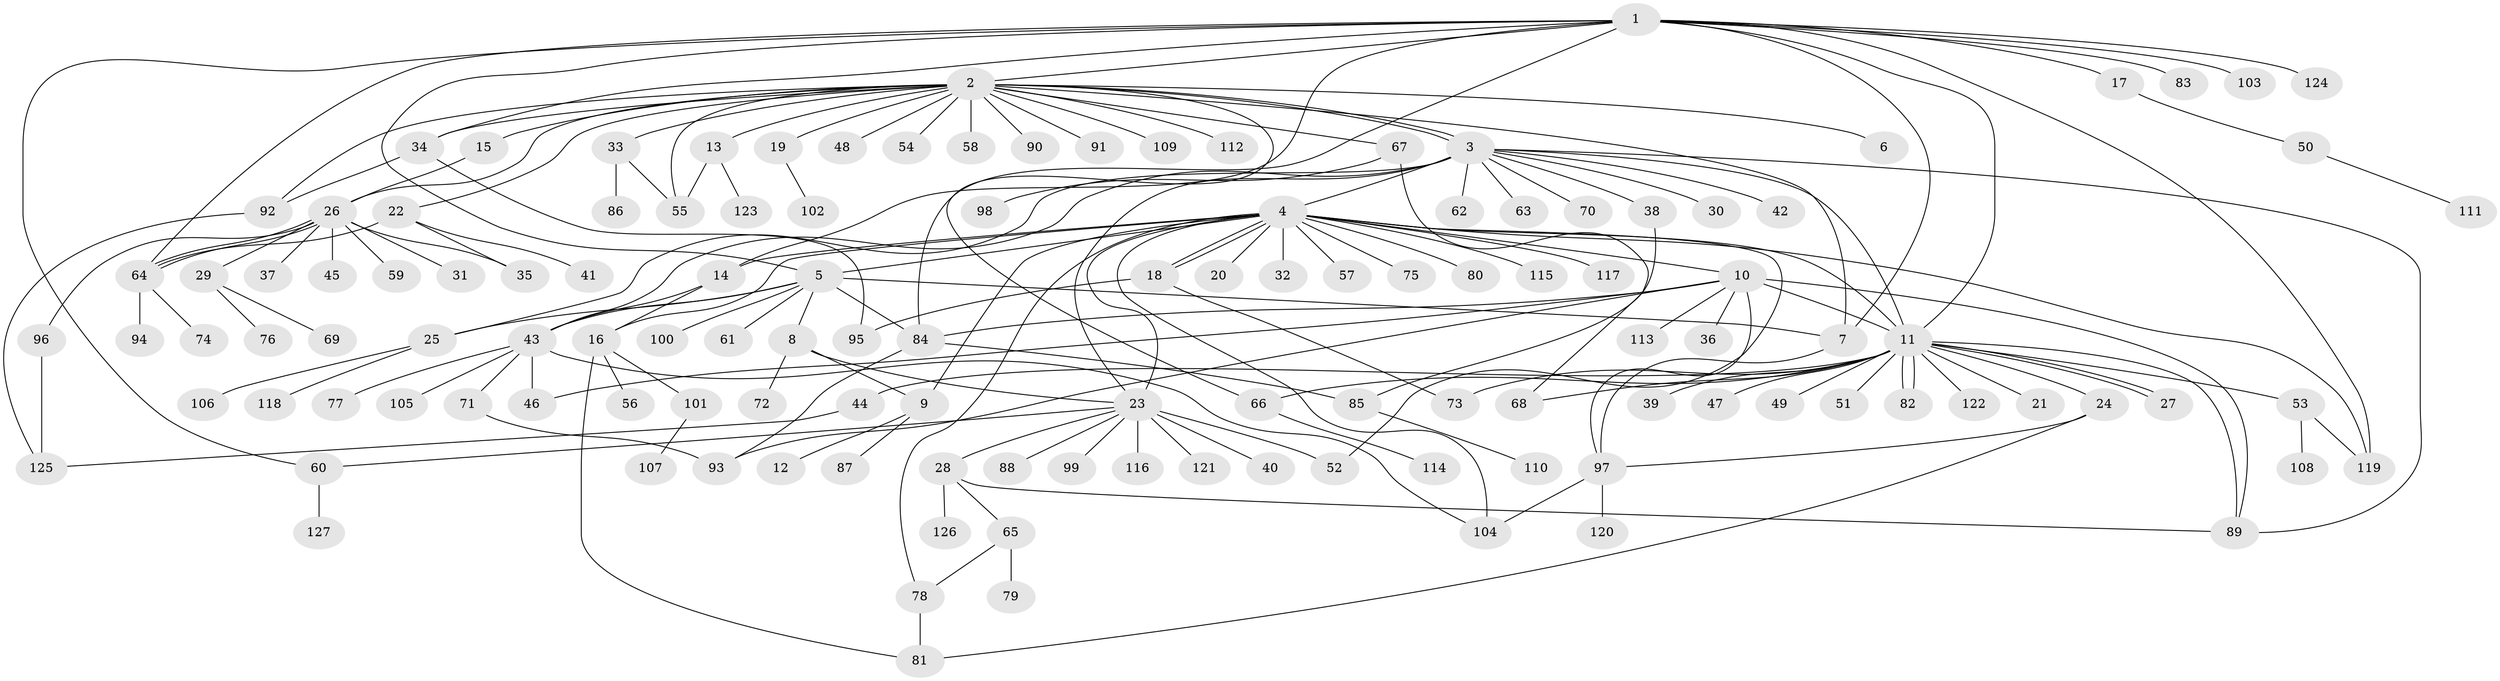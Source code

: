 // Generated by graph-tools (version 1.1) at 2025/11/02/27/25 16:11:15]
// undirected, 127 vertices, 179 edges
graph export_dot {
graph [start="1"]
  node [color=gray90,style=filled];
  1;
  2;
  3;
  4;
  5;
  6;
  7;
  8;
  9;
  10;
  11;
  12;
  13;
  14;
  15;
  16;
  17;
  18;
  19;
  20;
  21;
  22;
  23;
  24;
  25;
  26;
  27;
  28;
  29;
  30;
  31;
  32;
  33;
  34;
  35;
  36;
  37;
  38;
  39;
  40;
  41;
  42;
  43;
  44;
  45;
  46;
  47;
  48;
  49;
  50;
  51;
  52;
  53;
  54;
  55;
  56;
  57;
  58;
  59;
  60;
  61;
  62;
  63;
  64;
  65;
  66;
  67;
  68;
  69;
  70;
  71;
  72;
  73;
  74;
  75;
  76;
  77;
  78;
  79;
  80;
  81;
  82;
  83;
  84;
  85;
  86;
  87;
  88;
  89;
  90;
  91;
  92;
  93;
  94;
  95;
  96;
  97;
  98;
  99;
  100;
  101;
  102;
  103;
  104;
  105;
  106;
  107;
  108;
  109;
  110;
  111;
  112;
  113;
  114;
  115;
  116;
  117;
  118;
  119;
  120;
  121;
  122;
  123;
  124;
  125;
  126;
  127;
  1 -- 2;
  1 -- 5;
  1 -- 7;
  1 -- 11;
  1 -- 14;
  1 -- 17;
  1 -- 34;
  1 -- 60;
  1 -- 64;
  1 -- 83;
  1 -- 84;
  1 -- 103;
  1 -- 119;
  1 -- 124;
  2 -- 3;
  2 -- 3;
  2 -- 6;
  2 -- 7;
  2 -- 13;
  2 -- 15;
  2 -- 19;
  2 -- 22;
  2 -- 26;
  2 -- 33;
  2 -- 34;
  2 -- 48;
  2 -- 54;
  2 -- 55;
  2 -- 58;
  2 -- 66;
  2 -- 67;
  2 -- 90;
  2 -- 91;
  2 -- 92;
  2 -- 109;
  2 -- 112;
  3 -- 4;
  3 -- 11;
  3 -- 23;
  3 -- 25;
  3 -- 30;
  3 -- 38;
  3 -- 42;
  3 -- 43;
  3 -- 62;
  3 -- 63;
  3 -- 70;
  3 -- 89;
  4 -- 5;
  4 -- 9;
  4 -- 10;
  4 -- 11;
  4 -- 14;
  4 -- 16;
  4 -- 18;
  4 -- 18;
  4 -- 20;
  4 -- 23;
  4 -- 32;
  4 -- 52;
  4 -- 57;
  4 -- 75;
  4 -- 78;
  4 -- 80;
  4 -- 104;
  4 -- 115;
  4 -- 117;
  4 -- 119;
  5 -- 7;
  5 -- 8;
  5 -- 25;
  5 -- 43;
  5 -- 61;
  5 -- 84;
  5 -- 100;
  7 -- 97;
  8 -- 9;
  8 -- 23;
  8 -- 72;
  9 -- 12;
  9 -- 87;
  10 -- 11;
  10 -- 36;
  10 -- 46;
  10 -- 84;
  10 -- 89;
  10 -- 93;
  10 -- 97;
  10 -- 113;
  11 -- 21;
  11 -- 24;
  11 -- 27;
  11 -- 27;
  11 -- 39;
  11 -- 44;
  11 -- 47;
  11 -- 49;
  11 -- 51;
  11 -- 53;
  11 -- 66;
  11 -- 68;
  11 -- 73;
  11 -- 82;
  11 -- 82;
  11 -- 89;
  11 -- 122;
  13 -- 55;
  13 -- 123;
  14 -- 16;
  14 -- 43;
  15 -- 26;
  16 -- 56;
  16 -- 81;
  16 -- 101;
  17 -- 50;
  18 -- 73;
  18 -- 95;
  19 -- 102;
  22 -- 35;
  22 -- 41;
  22 -- 64;
  23 -- 28;
  23 -- 40;
  23 -- 52;
  23 -- 60;
  23 -- 88;
  23 -- 99;
  23 -- 116;
  23 -- 121;
  24 -- 81;
  24 -- 97;
  25 -- 106;
  25 -- 118;
  26 -- 29;
  26 -- 31;
  26 -- 35;
  26 -- 37;
  26 -- 45;
  26 -- 59;
  26 -- 64;
  26 -- 64;
  26 -- 96;
  28 -- 65;
  28 -- 89;
  28 -- 126;
  29 -- 69;
  29 -- 76;
  33 -- 55;
  33 -- 86;
  34 -- 92;
  34 -- 95;
  38 -- 85;
  43 -- 46;
  43 -- 71;
  43 -- 77;
  43 -- 104;
  43 -- 105;
  44 -- 125;
  50 -- 111;
  53 -- 108;
  53 -- 119;
  60 -- 127;
  64 -- 74;
  64 -- 94;
  65 -- 78;
  65 -- 79;
  66 -- 114;
  67 -- 68;
  67 -- 98;
  71 -- 93;
  78 -- 81;
  84 -- 85;
  84 -- 93;
  85 -- 110;
  92 -- 125;
  96 -- 125;
  97 -- 104;
  97 -- 120;
  101 -- 107;
}
